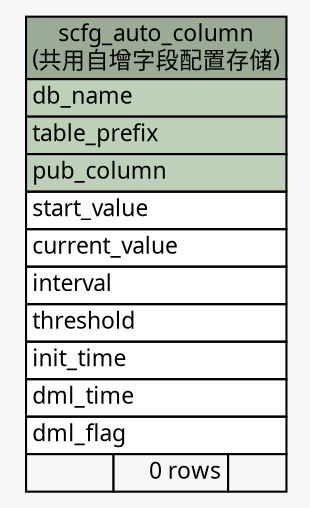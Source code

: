 // dot 2.26.0 on Linux 2.6.32-504.3.3.el6.x86_64
// SchemaSpy rev Unknown
digraph "scfg_auto_column" {
  graph [
    rankdir="RL"
    bgcolor="#f7f7f7"
    nodesep="0.18"
    ranksep="0.46"
    fontname="Microsoft YaHei"
    fontsize="11"
  ];
  node [
    fontname="Microsoft YaHei"
    fontsize="11"
    shape="plaintext"
  ];
  edge [
    arrowsize="0.8"
  ];
  "scfg_auto_column" [
    label=<
    <TABLE BORDER="0" CELLBORDER="1" CELLSPACING="0" BGCOLOR="#ffffff">
      <TR><TD COLSPAN="3" BGCOLOR="#9bab96" ALIGN="CENTER">scfg_auto_column<br/>(共用自增字段配置存储)</TD></TR>
      <TR><TD PORT="db_name" COLSPAN="3" BGCOLOR="#bed1b8" ALIGN="LEFT">db_name</TD></TR>
      <TR><TD PORT="table_prefix" COLSPAN="3" BGCOLOR="#bed1b8" ALIGN="LEFT">table_prefix</TD></TR>
      <TR><TD PORT="pub_column" COLSPAN="3" BGCOLOR="#bed1b8" ALIGN="LEFT">pub_column</TD></TR>
      <TR><TD PORT="start_value" COLSPAN="3" ALIGN="LEFT">start_value</TD></TR>
      <TR><TD PORT="current_value" COLSPAN="3" ALIGN="LEFT">current_value</TD></TR>
      <TR><TD PORT="interval" COLSPAN="3" ALIGN="LEFT">interval</TD></TR>
      <TR><TD PORT="threshold" COLSPAN="3" ALIGN="LEFT">threshold</TD></TR>
      <TR><TD PORT="init_time" COLSPAN="3" ALIGN="LEFT">init_time</TD></TR>
      <TR><TD PORT="dml_time" COLSPAN="3" ALIGN="LEFT">dml_time</TD></TR>
      <TR><TD PORT="dml_flag" COLSPAN="3" ALIGN="LEFT">dml_flag</TD></TR>
      <TR><TD ALIGN="LEFT" BGCOLOR="#f7f7f7">  </TD><TD ALIGN="RIGHT" BGCOLOR="#f7f7f7">0 rows</TD><TD ALIGN="RIGHT" BGCOLOR="#f7f7f7">  </TD></TR>
    </TABLE>>
    URL="tables/scfg_auto_column.html"
    tooltip="scfg_auto_column"
  ];
}

